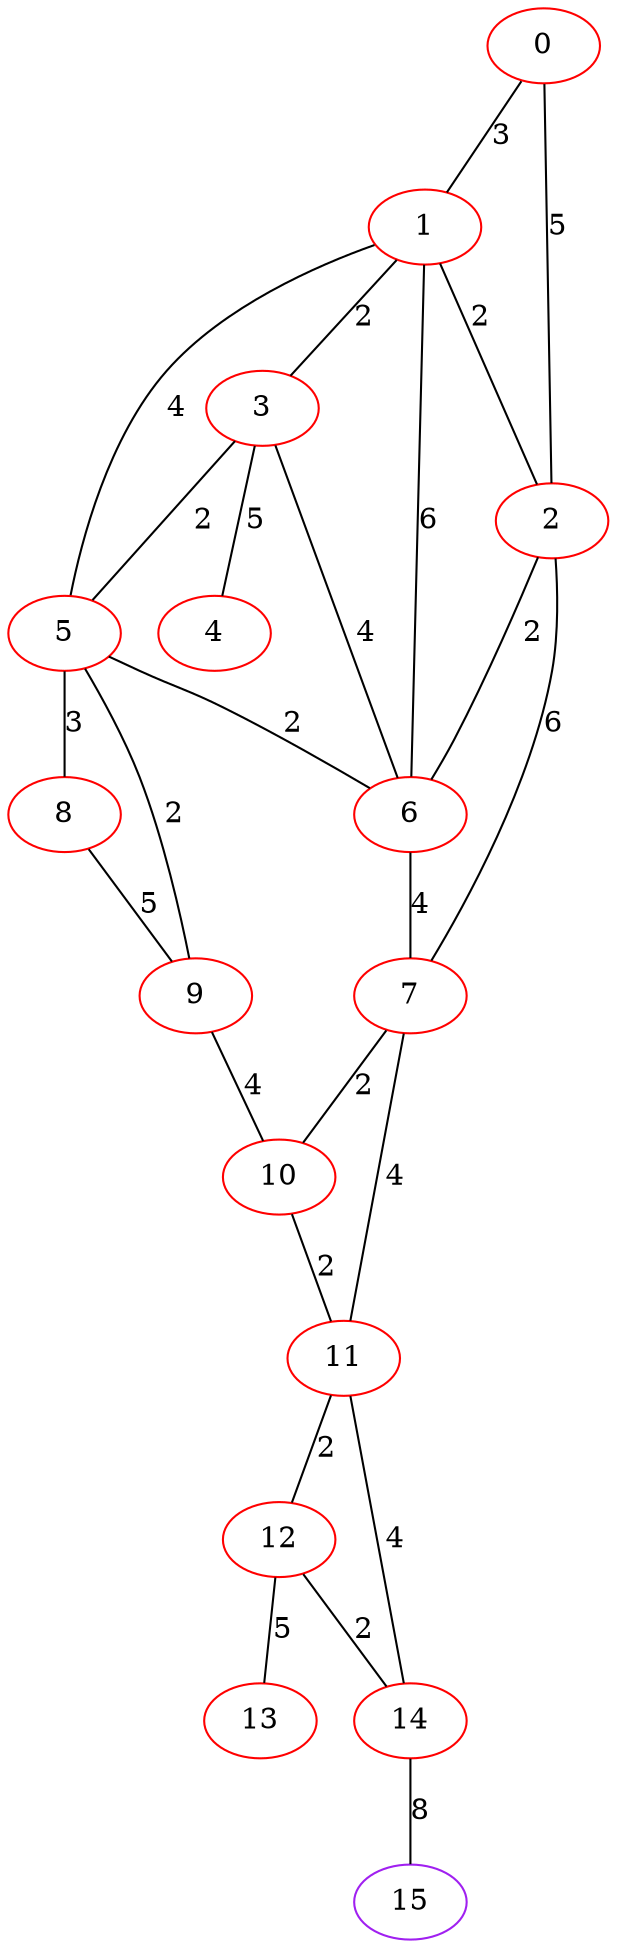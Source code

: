 graph "" {
0 [color=red, weight=1];
1 [color=red, weight=1];
2 [color=red, weight=1];
3 [color=red, weight=1];
4 [color=red, weight=1];
5 [color=red, weight=1];
6 [color=red, weight=1];
7 [color=red, weight=1];
8 [color=red, weight=1];
9 [color=red, weight=1];
10 [color=red, weight=1];
11 [color=red, weight=1];
12 [color=red, weight=1];
13 [color=red, weight=1];
14 [color=red, weight=1];
15 [color=purple, weight=4];
0 -- 1  [key=0, label=3];
0 -- 2  [key=0, label=5];
1 -- 2  [key=0, label=2];
1 -- 3  [key=0, label=2];
1 -- 5  [key=0, label=4];
1 -- 6  [key=0, label=6];
2 -- 6  [key=0, label=2];
2 -- 7  [key=0, label=6];
3 -- 4  [key=0, label=5];
3 -- 5  [key=0, label=2];
3 -- 6  [key=0, label=4];
5 -- 8  [key=0, label=3];
5 -- 9  [key=0, label=2];
5 -- 6  [key=0, label=2];
6 -- 7  [key=0, label=4];
7 -- 10  [key=0, label=2];
7 -- 11  [key=0, label=4];
8 -- 9  [key=0, label=5];
9 -- 10  [key=0, label=4];
10 -- 11  [key=0, label=2];
11 -- 12  [key=0, label=2];
11 -- 14  [key=0, label=4];
12 -- 13  [key=0, label=5];
12 -- 14  [key=0, label=2];
14 -- 15  [key=0, label=8];
}

